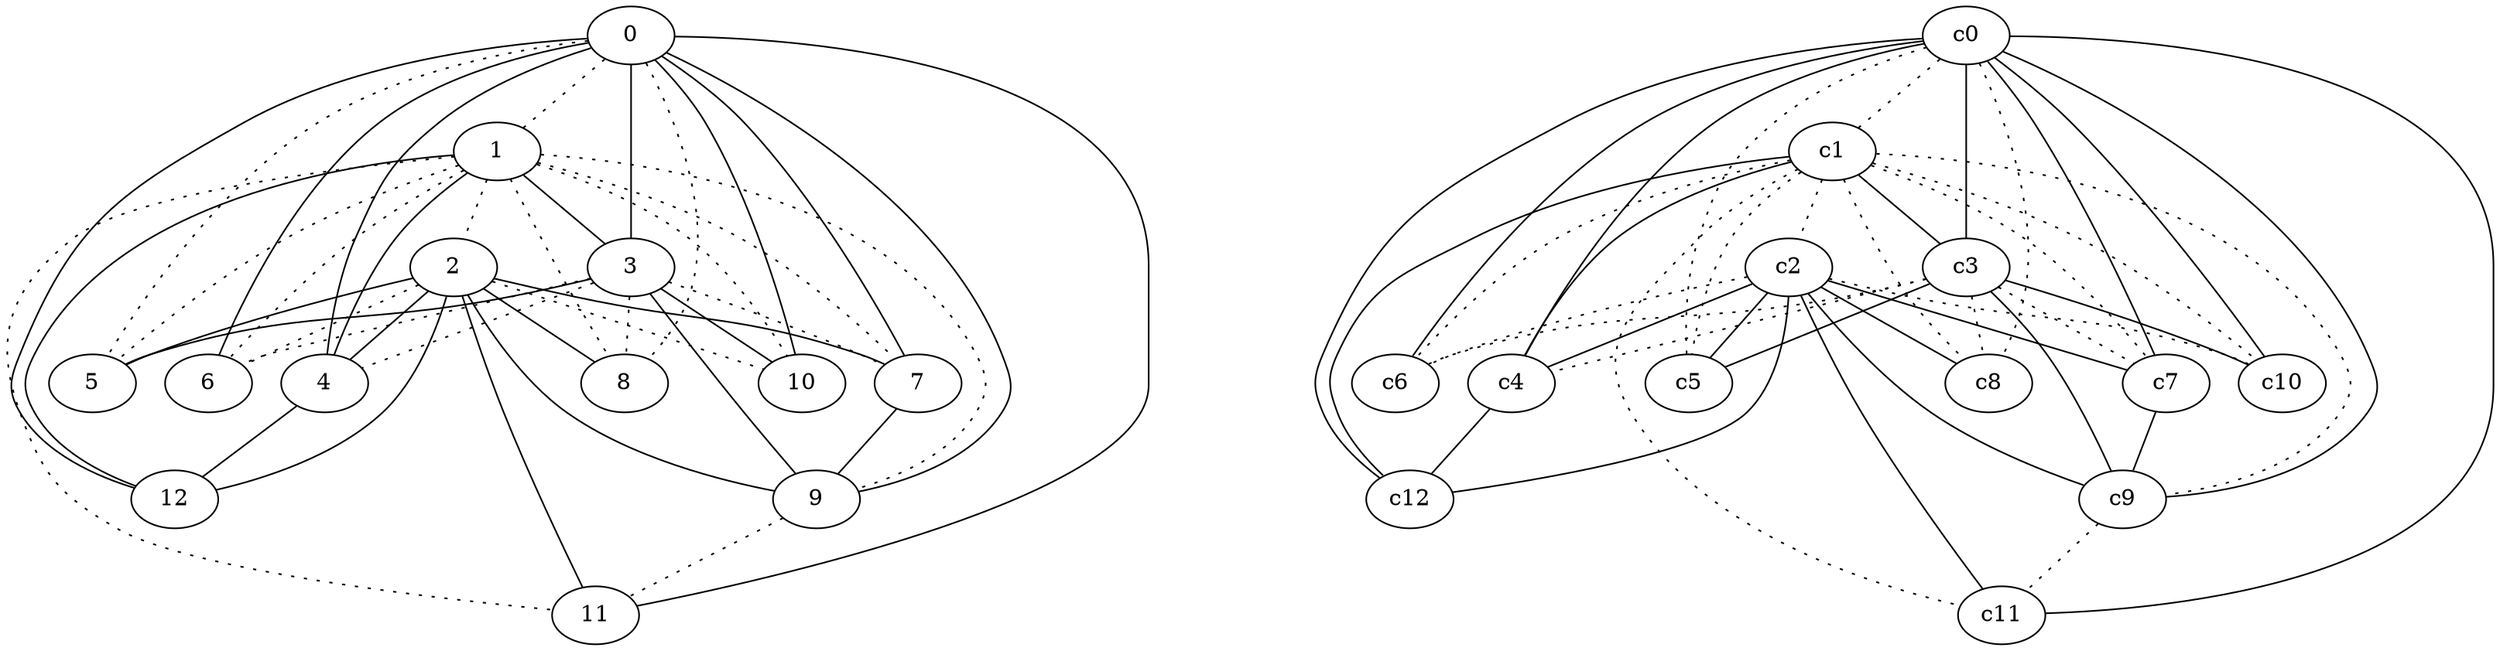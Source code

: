 graph {
a0[label=0];
a1[label=1];
a2[label=2];
a3[label=3];
a4[label=4];
a5[label=5];
a6[label=6];
a7[label=7];
a8[label=8];
a9[label=9];
a10[label=10];
a11[label=11];
a12[label=12];
a0 -- a1 [style=dotted];
a0 -- a3;
a0 -- a4;
a0 -- a5 [style=dotted];
a0 -- a6;
a0 -- a7;
a0 -- a8 [style=dotted];
a0 -- a9;
a0 -- a10;
a0 -- a11;
a0 -- a12;
a1 -- a2 [style=dotted];
a1 -- a3;
a1 -- a4;
a1 -- a5 [style=dotted];
a1 -- a6 [style=dotted];
a1 -- a7 [style=dotted];
a1 -- a8 [style=dotted];
a1 -- a9 [style=dotted];
a1 -- a10 [style=dotted];
a1 -- a11 [style=dotted];
a1 -- a12;
a2 -- a4;
a2 -- a5;
a2 -- a6 [style=dotted];
a2 -- a7;
a2 -- a8;
a2 -- a9;
a2 -- a10 [style=dotted];
a2 -- a11;
a2 -- a12;
a3 -- a4 [style=dotted];
a3 -- a5;
a3 -- a6 [style=dotted];
a3 -- a7 [style=dotted];
a3 -- a8 [style=dotted];
a3 -- a9;
a3 -- a10;
a4 -- a12;
a7 -- a9;
a9 -- a11 [style=dotted];
c0 -- c1 [style=dotted];
c0 -- c3;
c0 -- c4;
c0 -- c5 [style=dotted];
c0 -- c6;
c0 -- c7;
c0 -- c8 [style=dotted];
c0 -- c9;
c0 -- c10;
c0 -- c11;
c0 -- c12;
c1 -- c2 [style=dotted];
c1 -- c3;
c1 -- c4;
c1 -- c5 [style=dotted];
c1 -- c6 [style=dotted];
c1 -- c7 [style=dotted];
c1 -- c8 [style=dotted];
c1 -- c9 [style=dotted];
c1 -- c10 [style=dotted];
c1 -- c11 [style=dotted];
c1 -- c12;
c2 -- c4;
c2 -- c5;
c2 -- c6 [style=dotted];
c2 -- c7;
c2 -- c8;
c2 -- c9;
c2 -- c10 [style=dotted];
c2 -- c11;
c2 -- c12;
c3 -- c4 [style=dotted];
c3 -- c5;
c3 -- c6 [style=dotted];
c3 -- c7 [style=dotted];
c3 -- c8 [style=dotted];
c3 -- c9;
c3 -- c10;
c4 -- c12;
c7 -- c9;
c9 -- c11 [style=dotted];
}
